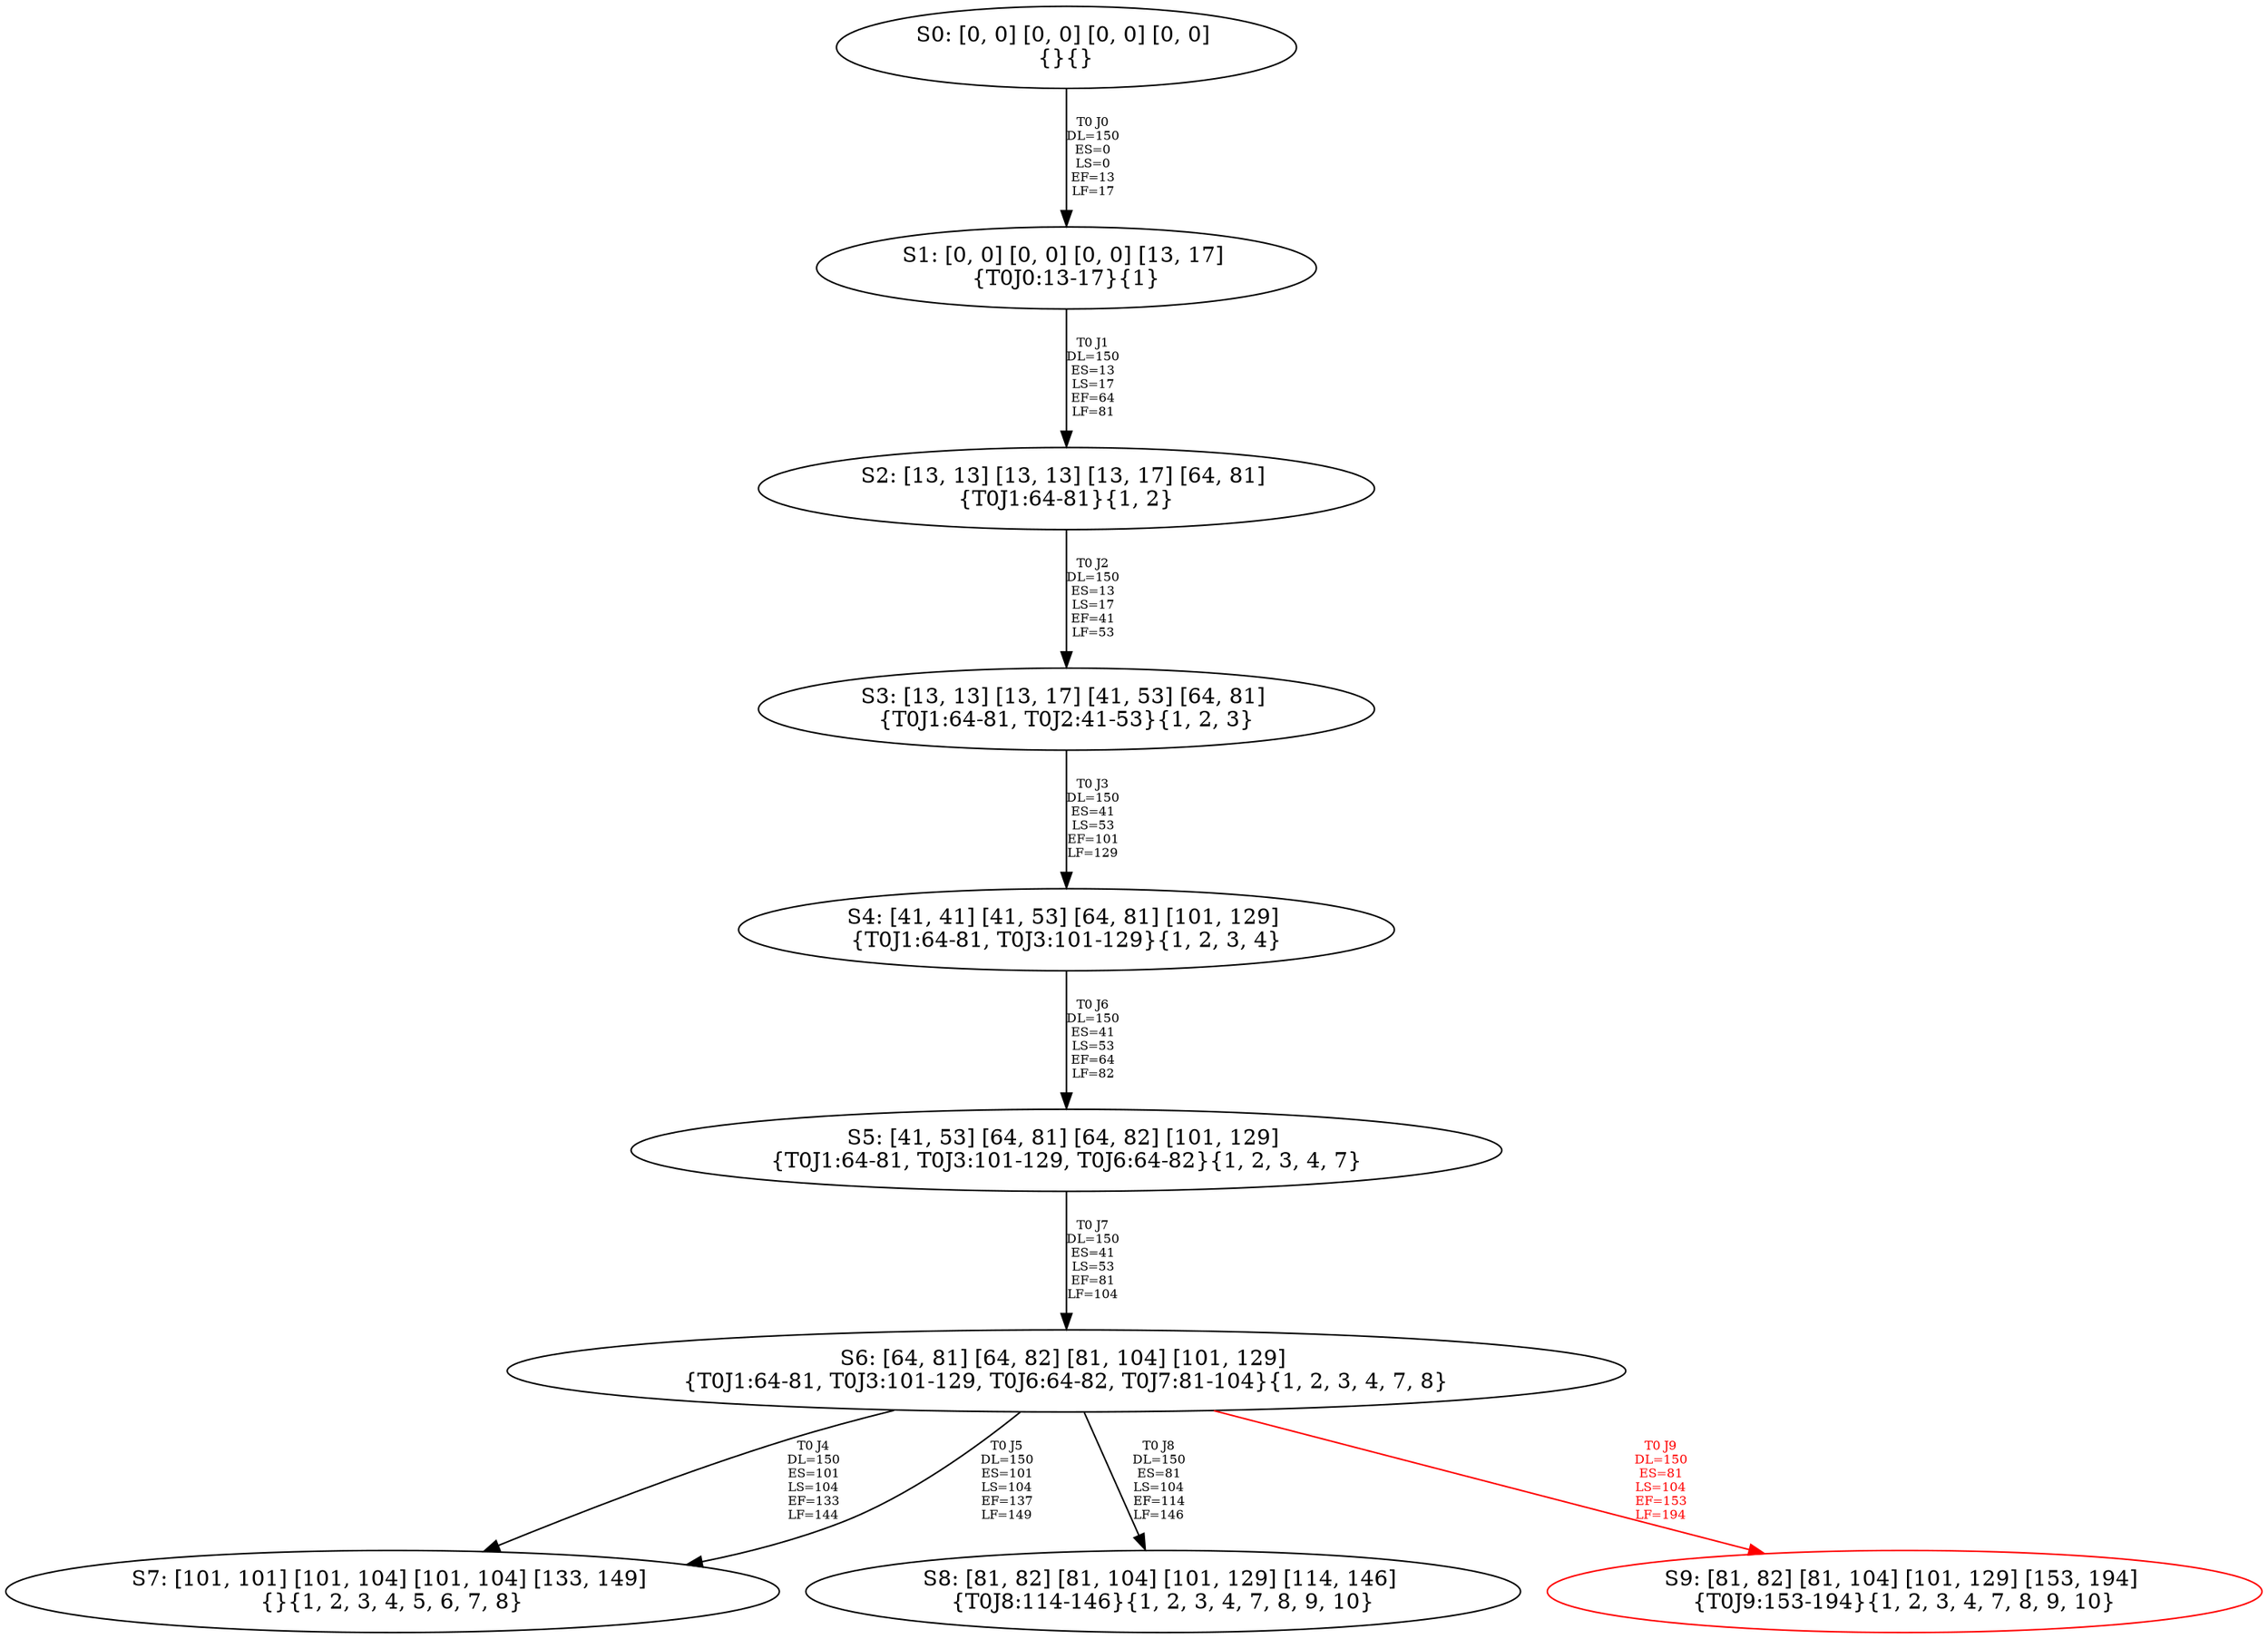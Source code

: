 digraph {
	S0[label="S0: [0, 0] [0, 0] [0, 0] [0, 0] \n{}{}"];
	S1[label="S1: [0, 0] [0, 0] [0, 0] [13, 17] \n{T0J0:13-17}{1}"];
	S2[label="S2: [13, 13] [13, 13] [13, 17] [64, 81] \n{T0J1:64-81}{1, 2}"];
	S3[label="S3: [13, 13] [13, 17] [41, 53] [64, 81] \n{T0J1:64-81, T0J2:41-53}{1, 2, 3}"];
	S4[label="S4: [41, 41] [41, 53] [64, 81] [101, 129] \n{T0J1:64-81, T0J3:101-129}{1, 2, 3, 4}"];
	S5[label="S5: [41, 53] [64, 81] [64, 82] [101, 129] \n{T0J1:64-81, T0J3:101-129, T0J6:64-82}{1, 2, 3, 4, 7}"];
	S6[label="S6: [64, 81] [64, 82] [81, 104] [101, 129] \n{T0J1:64-81, T0J3:101-129, T0J6:64-82, T0J7:81-104}{1, 2, 3, 4, 7, 8}"];
	S7[label="S7: [101, 101] [101, 104] [101, 104] [133, 149] \n{}{1, 2, 3, 4, 5, 6, 7, 8}"];
	S8[label="S8: [81, 82] [81, 104] [101, 129] [114, 146] \n{T0J8:114-146}{1, 2, 3, 4, 7, 8, 9, 10}"];
	S9[label="S9: [81, 82] [81, 104] [101, 129] [153, 194] \n{T0J9:153-194}{1, 2, 3, 4, 7, 8, 9, 10}"];
	S0 -> S1[label="T0 J0\nDL=150\nES=0\nLS=0\nEF=13\nLF=17",fontsize=8];
	S1 -> S2[label="T0 J1\nDL=150\nES=13\nLS=17\nEF=64\nLF=81",fontsize=8];
	S2 -> S3[label="T0 J2\nDL=150\nES=13\nLS=17\nEF=41\nLF=53",fontsize=8];
	S3 -> S4[label="T0 J3\nDL=150\nES=41\nLS=53\nEF=101\nLF=129",fontsize=8];
	S4 -> S5[label="T0 J6\nDL=150\nES=41\nLS=53\nEF=64\nLF=82",fontsize=8];
	S5 -> S6[label="T0 J7\nDL=150\nES=41\nLS=53\nEF=81\nLF=104",fontsize=8];
	S6 -> S7[label="T0 J4\nDL=150\nES=101\nLS=104\nEF=133\nLF=144",fontsize=8];
	S6 -> S7[label="T0 J5\nDL=150\nES=101\nLS=104\nEF=137\nLF=149",fontsize=8];
	S6 -> S8[label="T0 J8\nDL=150\nES=81\nLS=104\nEF=114\nLF=146",fontsize=8];
	S6 -> S9[label="T0 J9\nDL=150\nES=81\nLS=104\nEF=153\nLF=194",color=Red,fontcolor=Red,fontsize=8];
S9[color=Red];
}
